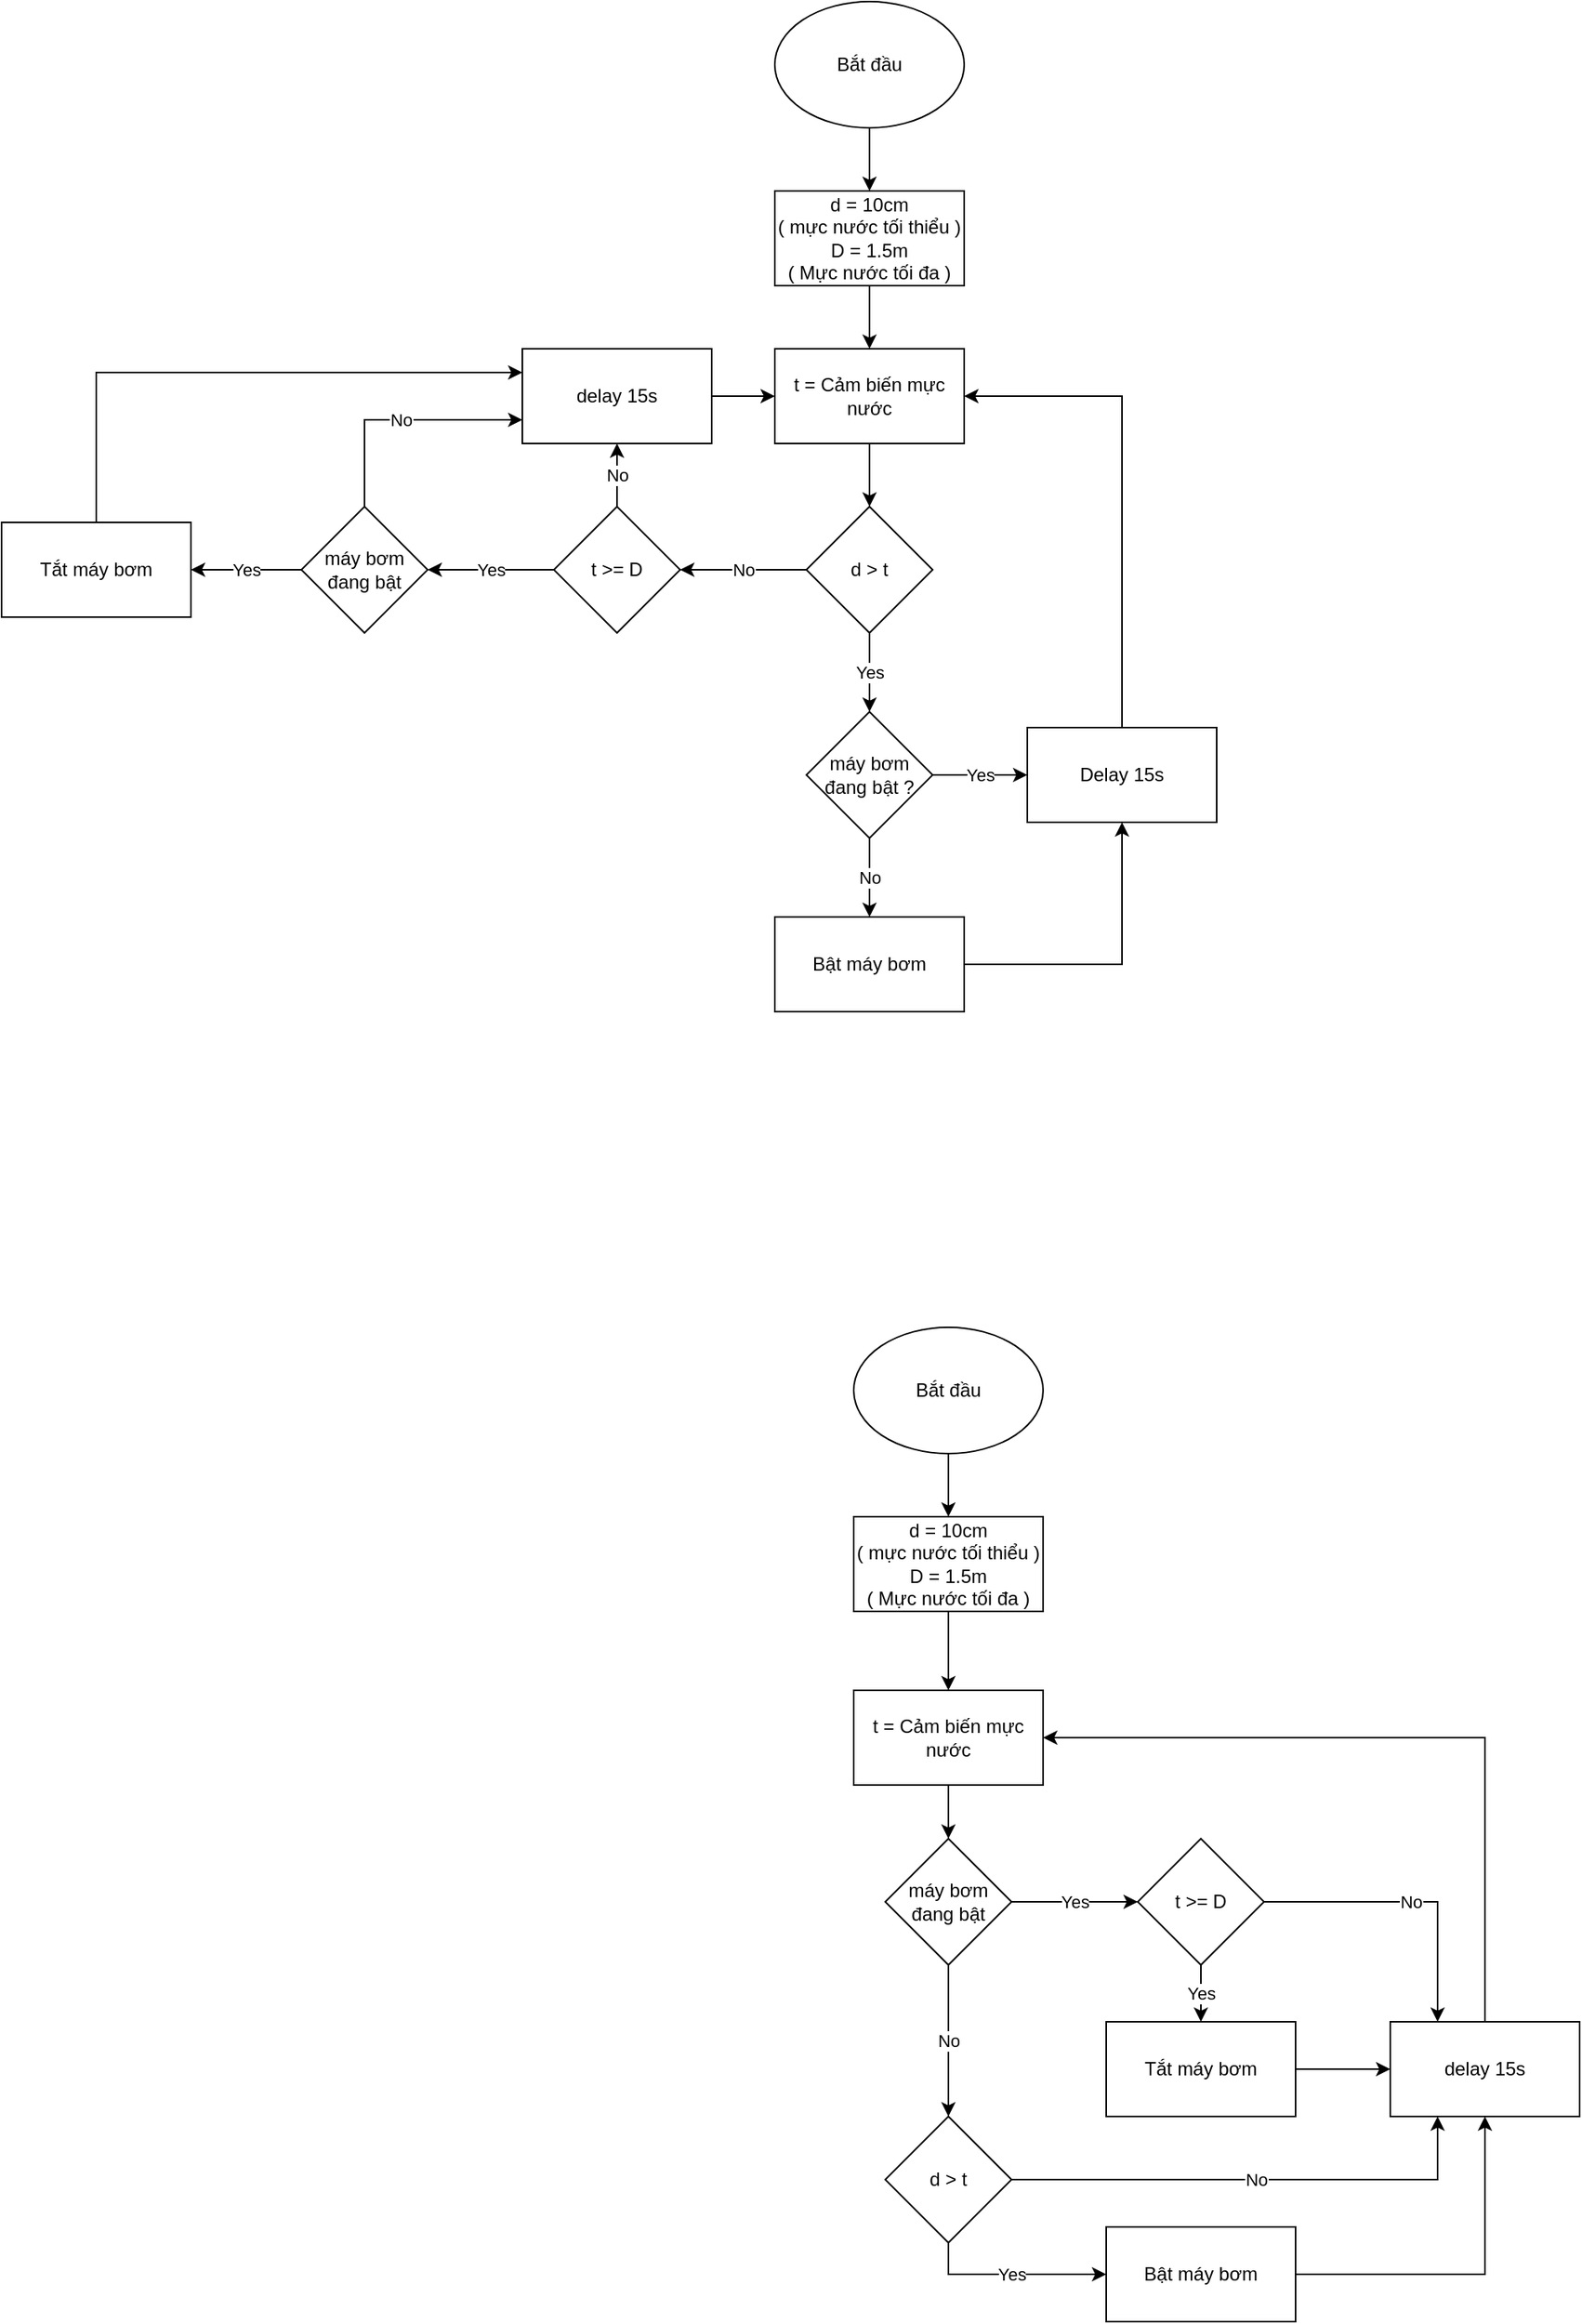 <mxfile version="14.4.4" type="github">
  <diagram id="QZb-rnxOGKUjFUGEHqm6" name="Page-1">
    <mxGraphModel dx="1695" dy="482" grid="1" gridSize="10" guides="1" tooltips="1" connect="1" arrows="1" fold="1" page="1" pageScale="1" pageWidth="827" pageHeight="1169" math="0" shadow="0">
      <root>
        <mxCell id="0" />
        <mxCell id="1" parent="0" />
        <mxCell id="GqhLP2-lh5Dz4jH6dSCY-10" value="" style="edgeStyle=orthogonalEdgeStyle;rounded=0;orthogonalLoop=1;jettySize=auto;html=1;" edge="1" parent="1" source="GqhLP2-lh5Dz4jH6dSCY-2" target="GqhLP2-lh5Dz4jH6dSCY-9">
          <mxGeometry relative="1" as="geometry" />
        </mxCell>
        <mxCell id="GqhLP2-lh5Dz4jH6dSCY-2" value="Bắt đầu" style="ellipse;whiteSpace=wrap;html=1;" vertex="1" parent="1">
          <mxGeometry x="280" y="150" width="120" height="80" as="geometry" />
        </mxCell>
        <mxCell id="GqhLP2-lh5Dz4jH6dSCY-7" value="" style="edgeStyle=orthogonalEdgeStyle;rounded=0;orthogonalLoop=1;jettySize=auto;html=1;" edge="1" parent="1" source="GqhLP2-lh5Dz4jH6dSCY-4" target="GqhLP2-lh5Dz4jH6dSCY-6">
          <mxGeometry relative="1" as="geometry" />
        </mxCell>
        <mxCell id="GqhLP2-lh5Dz4jH6dSCY-4" value="t = Cảm biến mực nước" style="whiteSpace=wrap;html=1;" vertex="1" parent="1">
          <mxGeometry x="280" y="370" width="120" height="60" as="geometry" />
        </mxCell>
        <mxCell id="GqhLP2-lh5Dz4jH6dSCY-16" value="Yes" style="edgeStyle=orthogonalEdgeStyle;rounded=0;orthogonalLoop=1;jettySize=auto;html=1;" edge="1" parent="1" source="GqhLP2-lh5Dz4jH6dSCY-6" target="GqhLP2-lh5Dz4jH6dSCY-15">
          <mxGeometry relative="1" as="geometry" />
        </mxCell>
        <mxCell id="GqhLP2-lh5Dz4jH6dSCY-24" value="No" style="edgeStyle=orthogonalEdgeStyle;rounded=0;orthogonalLoop=1;jettySize=auto;html=1;" edge="1" parent="1" source="GqhLP2-lh5Dz4jH6dSCY-6" target="GqhLP2-lh5Dz4jH6dSCY-23">
          <mxGeometry relative="1" as="geometry" />
        </mxCell>
        <mxCell id="GqhLP2-lh5Dz4jH6dSCY-6" value="d &amp;gt; t" style="rhombus;whiteSpace=wrap;html=1;" vertex="1" parent="1">
          <mxGeometry x="300" y="470" width="80" height="80" as="geometry" />
        </mxCell>
        <mxCell id="GqhLP2-lh5Dz4jH6dSCY-12" value="" style="edgeStyle=orthogonalEdgeStyle;rounded=0;orthogonalLoop=1;jettySize=auto;html=1;" edge="1" parent="1" source="GqhLP2-lh5Dz4jH6dSCY-9" target="GqhLP2-lh5Dz4jH6dSCY-4">
          <mxGeometry relative="1" as="geometry" />
        </mxCell>
        <mxCell id="GqhLP2-lh5Dz4jH6dSCY-9" value="d = 10cm&lt;br&gt;( mực nước tối thiểu )&lt;br&gt;D = 1.5m&lt;br&gt;( Mực nước tối đa )" style="whiteSpace=wrap;html=1;" vertex="1" parent="1">
          <mxGeometry x="280" y="270" width="120" height="60" as="geometry" />
        </mxCell>
        <mxCell id="GqhLP2-lh5Dz4jH6dSCY-18" value="No" style="edgeStyle=orthogonalEdgeStyle;rounded=0;orthogonalLoop=1;jettySize=auto;html=1;" edge="1" parent="1" source="GqhLP2-lh5Dz4jH6dSCY-15" target="GqhLP2-lh5Dz4jH6dSCY-17">
          <mxGeometry relative="1" as="geometry" />
        </mxCell>
        <mxCell id="GqhLP2-lh5Dz4jH6dSCY-20" value="Yes" style="edgeStyle=orthogonalEdgeStyle;rounded=0;orthogonalLoop=1;jettySize=auto;html=1;" edge="1" parent="1" source="GqhLP2-lh5Dz4jH6dSCY-15" target="GqhLP2-lh5Dz4jH6dSCY-19">
          <mxGeometry relative="1" as="geometry" />
        </mxCell>
        <mxCell id="GqhLP2-lh5Dz4jH6dSCY-15" value="máy bơm đang bật ?" style="rhombus;whiteSpace=wrap;html=1;" vertex="1" parent="1">
          <mxGeometry x="300" y="600" width="80" height="80" as="geometry" />
        </mxCell>
        <mxCell id="GqhLP2-lh5Dz4jH6dSCY-27" style="edgeStyle=orthogonalEdgeStyle;rounded=0;orthogonalLoop=1;jettySize=auto;html=1;entryX=0.5;entryY=1;entryDx=0;entryDy=0;" edge="1" parent="1" source="GqhLP2-lh5Dz4jH6dSCY-17" target="GqhLP2-lh5Dz4jH6dSCY-19">
          <mxGeometry relative="1" as="geometry" />
        </mxCell>
        <mxCell id="GqhLP2-lh5Dz4jH6dSCY-17" value="Bật máy bơm" style="whiteSpace=wrap;html=1;" vertex="1" parent="1">
          <mxGeometry x="280" y="730" width="120" height="60" as="geometry" />
        </mxCell>
        <mxCell id="GqhLP2-lh5Dz4jH6dSCY-28" style="edgeStyle=orthogonalEdgeStyle;rounded=0;orthogonalLoop=1;jettySize=auto;html=1;entryX=1;entryY=0.5;entryDx=0;entryDy=0;" edge="1" parent="1" source="GqhLP2-lh5Dz4jH6dSCY-19" target="GqhLP2-lh5Dz4jH6dSCY-4">
          <mxGeometry relative="1" as="geometry">
            <Array as="points">
              <mxPoint x="500" y="400" />
            </Array>
          </mxGeometry>
        </mxCell>
        <mxCell id="GqhLP2-lh5Dz4jH6dSCY-19" value="Delay 15s" style="whiteSpace=wrap;html=1;" vertex="1" parent="1">
          <mxGeometry x="440" y="610" width="120" height="60" as="geometry" />
        </mxCell>
        <mxCell id="GqhLP2-lh5Dz4jH6dSCY-33" value="Yes" style="edgeStyle=orthogonalEdgeStyle;rounded=0;orthogonalLoop=1;jettySize=auto;html=1;" edge="1" parent="1" source="GqhLP2-lh5Dz4jH6dSCY-23" target="GqhLP2-lh5Dz4jH6dSCY-32">
          <mxGeometry relative="1" as="geometry" />
        </mxCell>
        <mxCell id="GqhLP2-lh5Dz4jH6dSCY-39" value="No" style="edgeStyle=orthogonalEdgeStyle;rounded=0;orthogonalLoop=1;jettySize=auto;html=1;" edge="1" parent="1" source="GqhLP2-lh5Dz4jH6dSCY-23" target="GqhLP2-lh5Dz4jH6dSCY-36">
          <mxGeometry relative="1" as="geometry" />
        </mxCell>
        <mxCell id="GqhLP2-lh5Dz4jH6dSCY-23" value="t &amp;gt;= D" style="rhombus;whiteSpace=wrap;html=1;" vertex="1" parent="1">
          <mxGeometry x="140" y="470" width="80" height="80" as="geometry" />
        </mxCell>
        <mxCell id="GqhLP2-lh5Dz4jH6dSCY-35" value="Yes" style="edgeStyle=orthogonalEdgeStyle;rounded=0;orthogonalLoop=1;jettySize=auto;html=1;" edge="1" parent="1" source="GqhLP2-lh5Dz4jH6dSCY-32" target="GqhLP2-lh5Dz4jH6dSCY-34">
          <mxGeometry relative="1" as="geometry" />
        </mxCell>
        <mxCell id="GqhLP2-lh5Dz4jH6dSCY-40" value="No" style="edgeStyle=orthogonalEdgeStyle;rounded=0;orthogonalLoop=1;jettySize=auto;html=1;entryX=0;entryY=0.75;entryDx=0;entryDy=0;" edge="1" parent="1" source="GqhLP2-lh5Dz4jH6dSCY-32" target="GqhLP2-lh5Dz4jH6dSCY-36">
          <mxGeometry relative="1" as="geometry">
            <Array as="points">
              <mxPoint x="20" y="415" />
            </Array>
          </mxGeometry>
        </mxCell>
        <mxCell id="GqhLP2-lh5Dz4jH6dSCY-32" value="máy bơm đang bật" style="rhombus;whiteSpace=wrap;html=1;" vertex="1" parent="1">
          <mxGeometry x="-20" y="470" width="80" height="80" as="geometry" />
        </mxCell>
        <mxCell id="GqhLP2-lh5Dz4jH6dSCY-41" style="edgeStyle=orthogonalEdgeStyle;rounded=0;orthogonalLoop=1;jettySize=auto;html=1;entryX=0;entryY=0.25;entryDx=0;entryDy=0;" edge="1" parent="1" source="GqhLP2-lh5Dz4jH6dSCY-34" target="GqhLP2-lh5Dz4jH6dSCY-36">
          <mxGeometry relative="1" as="geometry">
            <Array as="points">
              <mxPoint x="-150" y="385" />
            </Array>
          </mxGeometry>
        </mxCell>
        <mxCell id="GqhLP2-lh5Dz4jH6dSCY-34" value="Tắt máy bơm" style="whiteSpace=wrap;html=1;" vertex="1" parent="1">
          <mxGeometry x="-210" y="480" width="120" height="60" as="geometry" />
        </mxCell>
        <mxCell id="GqhLP2-lh5Dz4jH6dSCY-38" style="edgeStyle=orthogonalEdgeStyle;rounded=0;orthogonalLoop=1;jettySize=auto;html=1;entryX=0;entryY=0.5;entryDx=0;entryDy=0;" edge="1" parent="1" source="GqhLP2-lh5Dz4jH6dSCY-36" target="GqhLP2-lh5Dz4jH6dSCY-4">
          <mxGeometry relative="1" as="geometry" />
        </mxCell>
        <mxCell id="GqhLP2-lh5Dz4jH6dSCY-36" value="delay 15s" style="whiteSpace=wrap;html=1;" vertex="1" parent="1">
          <mxGeometry x="120" y="370" width="120" height="60" as="geometry" />
        </mxCell>
        <mxCell id="GqhLP2-lh5Dz4jH6dSCY-42" value="" style="edgeStyle=orthogonalEdgeStyle;rounded=0;orthogonalLoop=1;jettySize=auto;html=1;" edge="1" source="GqhLP2-lh5Dz4jH6dSCY-43" target="GqhLP2-lh5Dz4jH6dSCY-50" parent="1">
          <mxGeometry relative="1" as="geometry" />
        </mxCell>
        <mxCell id="GqhLP2-lh5Dz4jH6dSCY-43" value="Bắt đầu" style="ellipse;whiteSpace=wrap;html=1;" vertex="1" parent="1">
          <mxGeometry x="330" y="990" width="120" height="80" as="geometry" />
        </mxCell>
        <mxCell id="GqhLP2-lh5Dz4jH6dSCY-68" style="edgeStyle=orthogonalEdgeStyle;rounded=0;orthogonalLoop=1;jettySize=auto;html=1;entryX=0.5;entryY=0;entryDx=0;entryDy=0;" edge="1" parent="1" source="GqhLP2-lh5Dz4jH6dSCY-45" target="GqhLP2-lh5Dz4jH6dSCY-63">
          <mxGeometry relative="1" as="geometry" />
        </mxCell>
        <mxCell id="GqhLP2-lh5Dz4jH6dSCY-45" value="t = Cảm biến mực nước" style="whiteSpace=wrap;html=1;" vertex="1" parent="1">
          <mxGeometry x="330" y="1220" width="120" height="60" as="geometry" />
        </mxCell>
        <mxCell id="GqhLP2-lh5Dz4jH6dSCY-79" value="No" style="edgeStyle=orthogonalEdgeStyle;rounded=0;orthogonalLoop=1;jettySize=auto;html=1;entryX=0.25;entryY=1;entryDx=0;entryDy=0;" edge="1" parent="1" source="GqhLP2-lh5Dz4jH6dSCY-48" target="GqhLP2-lh5Dz4jH6dSCY-67">
          <mxGeometry relative="1" as="geometry" />
        </mxCell>
        <mxCell id="GqhLP2-lh5Dz4jH6dSCY-82" value="Yes" style="edgeStyle=orthogonalEdgeStyle;rounded=0;orthogonalLoop=1;jettySize=auto;html=1;entryX=0;entryY=0.5;entryDx=0;entryDy=0;" edge="1" parent="1" source="GqhLP2-lh5Dz4jH6dSCY-48" target="GqhLP2-lh5Dz4jH6dSCY-55">
          <mxGeometry relative="1" as="geometry">
            <Array as="points">
              <mxPoint x="390" y="1590" />
            </Array>
          </mxGeometry>
        </mxCell>
        <mxCell id="GqhLP2-lh5Dz4jH6dSCY-48" value="d &amp;gt; t" style="rhombus;whiteSpace=wrap;html=1;" vertex="1" parent="1">
          <mxGeometry x="350" y="1490" width="80" height="80" as="geometry" />
        </mxCell>
        <mxCell id="GqhLP2-lh5Dz4jH6dSCY-49" value="" style="edgeStyle=orthogonalEdgeStyle;rounded=0;orthogonalLoop=1;jettySize=auto;html=1;" edge="1" source="GqhLP2-lh5Dz4jH6dSCY-50" target="GqhLP2-lh5Dz4jH6dSCY-45" parent="1">
          <mxGeometry relative="1" as="geometry" />
        </mxCell>
        <mxCell id="GqhLP2-lh5Dz4jH6dSCY-50" value="d = 10cm&lt;br&gt;( mực nước tối thiểu )&lt;br&gt;D = 1.5m&lt;br&gt;( Mực nước tối đa )" style="whiteSpace=wrap;html=1;" vertex="1" parent="1">
          <mxGeometry x="330" y="1110" width="120" height="60" as="geometry" />
        </mxCell>
        <mxCell id="GqhLP2-lh5Dz4jH6dSCY-74" style="edgeStyle=orthogonalEdgeStyle;rounded=0;orthogonalLoop=1;jettySize=auto;html=1;entryX=0.5;entryY=1;entryDx=0;entryDy=0;" edge="1" parent="1" source="GqhLP2-lh5Dz4jH6dSCY-55" target="GqhLP2-lh5Dz4jH6dSCY-67">
          <mxGeometry relative="1" as="geometry" />
        </mxCell>
        <mxCell id="GqhLP2-lh5Dz4jH6dSCY-55" value="Bật máy bơm" style="whiteSpace=wrap;html=1;" vertex="1" parent="1">
          <mxGeometry x="490" y="1560" width="120" height="60" as="geometry" />
        </mxCell>
        <mxCell id="GqhLP2-lh5Dz4jH6dSCY-70" value="Yes" style="edgeStyle=orthogonalEdgeStyle;rounded=0;orthogonalLoop=1;jettySize=auto;html=1;entryX=0.5;entryY=0;entryDx=0;entryDy=0;" edge="1" parent="1" source="GqhLP2-lh5Dz4jH6dSCY-60" target="GqhLP2-lh5Dz4jH6dSCY-65">
          <mxGeometry relative="1" as="geometry">
            <mxPoint x="540" y="1460" as="targetPoint" />
          </mxGeometry>
        </mxCell>
        <mxCell id="GqhLP2-lh5Dz4jH6dSCY-81" value="No" style="edgeStyle=orthogonalEdgeStyle;rounded=0;orthogonalLoop=1;jettySize=auto;html=1;entryX=0.25;entryY=0;entryDx=0;entryDy=0;" edge="1" parent="1" source="GqhLP2-lh5Dz4jH6dSCY-60" target="GqhLP2-lh5Dz4jH6dSCY-67">
          <mxGeometry relative="1" as="geometry" />
        </mxCell>
        <mxCell id="GqhLP2-lh5Dz4jH6dSCY-60" value="t &amp;gt;= D" style="rhombus;whiteSpace=wrap;html=1;" vertex="1" parent="1">
          <mxGeometry x="510" y="1314" width="80" height="80" as="geometry" />
        </mxCell>
        <mxCell id="GqhLP2-lh5Dz4jH6dSCY-69" value="Yes" style="edgeStyle=orthogonalEdgeStyle;rounded=0;orthogonalLoop=1;jettySize=auto;html=1;entryX=0;entryY=0.5;entryDx=0;entryDy=0;" edge="1" parent="1" source="GqhLP2-lh5Dz4jH6dSCY-63" target="GqhLP2-lh5Dz4jH6dSCY-60">
          <mxGeometry relative="1" as="geometry" />
        </mxCell>
        <mxCell id="GqhLP2-lh5Dz4jH6dSCY-71" value="No" style="edgeStyle=orthogonalEdgeStyle;rounded=0;orthogonalLoop=1;jettySize=auto;html=1;entryX=0.5;entryY=0;entryDx=0;entryDy=0;" edge="1" parent="1" source="GqhLP2-lh5Dz4jH6dSCY-63" target="GqhLP2-lh5Dz4jH6dSCY-48">
          <mxGeometry relative="1" as="geometry" />
        </mxCell>
        <mxCell id="GqhLP2-lh5Dz4jH6dSCY-63" value="máy bơm đang bật" style="rhombus;whiteSpace=wrap;html=1;" vertex="1" parent="1">
          <mxGeometry x="350" y="1314" width="80" height="80" as="geometry" />
        </mxCell>
        <mxCell id="GqhLP2-lh5Dz4jH6dSCY-80" style="edgeStyle=orthogonalEdgeStyle;rounded=0;orthogonalLoop=1;jettySize=auto;html=1;entryX=0;entryY=0.5;entryDx=0;entryDy=0;" edge="1" parent="1" source="GqhLP2-lh5Dz4jH6dSCY-65" target="GqhLP2-lh5Dz4jH6dSCY-67">
          <mxGeometry relative="1" as="geometry" />
        </mxCell>
        <mxCell id="GqhLP2-lh5Dz4jH6dSCY-65" value="Tắt máy bơm" style="whiteSpace=wrap;html=1;" vertex="1" parent="1">
          <mxGeometry x="490" y="1430" width="120" height="60" as="geometry" />
        </mxCell>
        <mxCell id="GqhLP2-lh5Dz4jH6dSCY-75" style="edgeStyle=orthogonalEdgeStyle;rounded=0;orthogonalLoop=1;jettySize=auto;html=1;entryX=1;entryY=0.5;entryDx=0;entryDy=0;" edge="1" parent="1" source="GqhLP2-lh5Dz4jH6dSCY-67" target="GqhLP2-lh5Dz4jH6dSCY-45">
          <mxGeometry relative="1" as="geometry">
            <Array as="points">
              <mxPoint x="730" y="1250" />
            </Array>
          </mxGeometry>
        </mxCell>
        <mxCell id="GqhLP2-lh5Dz4jH6dSCY-67" value="delay 15s" style="whiteSpace=wrap;html=1;" vertex="1" parent="1">
          <mxGeometry x="670" y="1430" width="120" height="60" as="geometry" />
        </mxCell>
      </root>
    </mxGraphModel>
  </diagram>
</mxfile>

